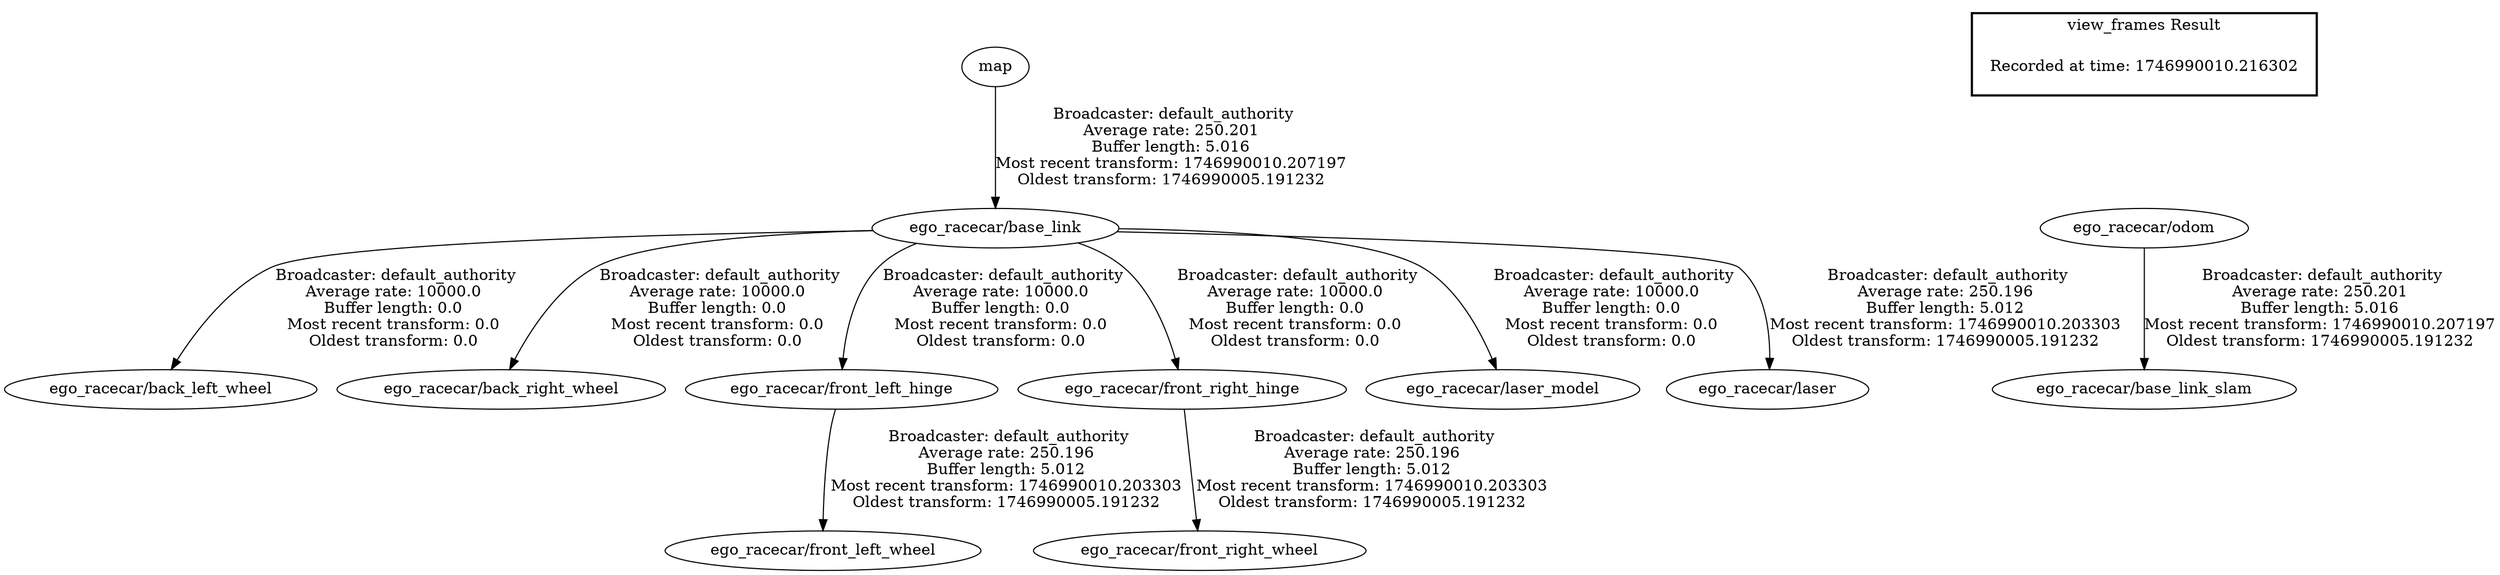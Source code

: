 digraph G {
"map" -> "ego_racecar/base_link"[label=" Broadcaster: default_authority\nAverage rate: 250.201\nBuffer length: 5.016\nMost recent transform: 1746990010.207197\nOldest transform: 1746990005.191232\n"];
"ego_racecar/base_link" -> "ego_racecar/back_left_wheel"[label=" Broadcaster: default_authority\nAverage rate: 10000.0\nBuffer length: 0.0\nMost recent transform: 0.0\nOldest transform: 0.0\n"];
"ego_racecar/base_link" -> "ego_racecar/back_right_wheel"[label=" Broadcaster: default_authority\nAverage rate: 10000.0\nBuffer length: 0.0\nMost recent transform: 0.0\nOldest transform: 0.0\n"];
"ego_racecar/base_link" -> "ego_racecar/front_left_hinge"[label=" Broadcaster: default_authority\nAverage rate: 10000.0\nBuffer length: 0.0\nMost recent transform: 0.0\nOldest transform: 0.0\n"];
"ego_racecar/base_link" -> "ego_racecar/front_right_hinge"[label=" Broadcaster: default_authority\nAverage rate: 10000.0\nBuffer length: 0.0\nMost recent transform: 0.0\nOldest transform: 0.0\n"];
"ego_racecar/base_link" -> "ego_racecar/laser_model"[label=" Broadcaster: default_authority\nAverage rate: 10000.0\nBuffer length: 0.0\nMost recent transform: 0.0\nOldest transform: 0.0\n"];
"ego_racecar/odom" -> "ego_racecar/base_link_slam"[label=" Broadcaster: default_authority\nAverage rate: 250.201\nBuffer length: 5.016\nMost recent transform: 1746990010.207197\nOldest transform: 1746990005.191232\n"];
"ego_racecar/base_link" -> "ego_racecar/laser"[label=" Broadcaster: default_authority\nAverage rate: 250.196\nBuffer length: 5.012\nMost recent transform: 1746990010.203303\nOldest transform: 1746990005.191232\n"];
"ego_racecar/front_left_hinge" -> "ego_racecar/front_left_wheel"[label=" Broadcaster: default_authority\nAverage rate: 250.196\nBuffer length: 5.012\nMost recent transform: 1746990010.203303\nOldest transform: 1746990005.191232\n"];
"ego_racecar/front_right_hinge" -> "ego_racecar/front_right_wheel"[label=" Broadcaster: default_authority\nAverage rate: 250.196\nBuffer length: 5.012\nMost recent transform: 1746990010.203303\nOldest transform: 1746990005.191232\n"];
edge [style=invis];
 subgraph cluster_legend { style=bold; color=black; label ="view_frames Result";
"Recorded at time: 1746990010.216302"[ shape=plaintext ] ;
}->"ego_racecar/odom";
}
